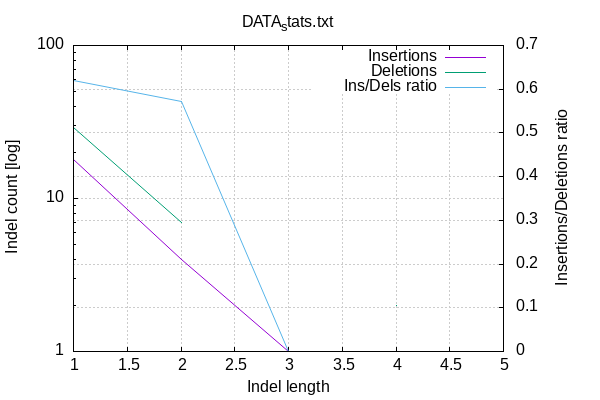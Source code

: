 
        set terminal png size 600,400 truecolor
        set output "DATA_stats-indel-dist.png"
        set grid xtics ytics y2tics back lc rgb "#cccccc"
        set style line 1 linetype 1  linecolor rgb "red"
        set style line 2 linetype 2  linecolor rgb "black"
        set style line 3 linetype 3  linecolor rgb "green"
        set style increment user
        set ylabel "Indel count [log]"
        set xlabel "Indel length"
        set y2label "Insertions/Deletions ratio"
        set log y
        set y2tics nomirror
        set ytics nomirror
        set title "DATA_stats.txt"
        plot '-' w l ti 'Insertions', '-' w l ti 'Deletions', '-' axes x1y2 w l ti "Ins/Dels ratio"
    1	18
2	4
3	1
4	0
5	5
end
1	29
2	7
3	0
4	2
5	0
end
1	0.620690
2	0.571429
3	0.000000
4	0.000000
5	0.000000
end
